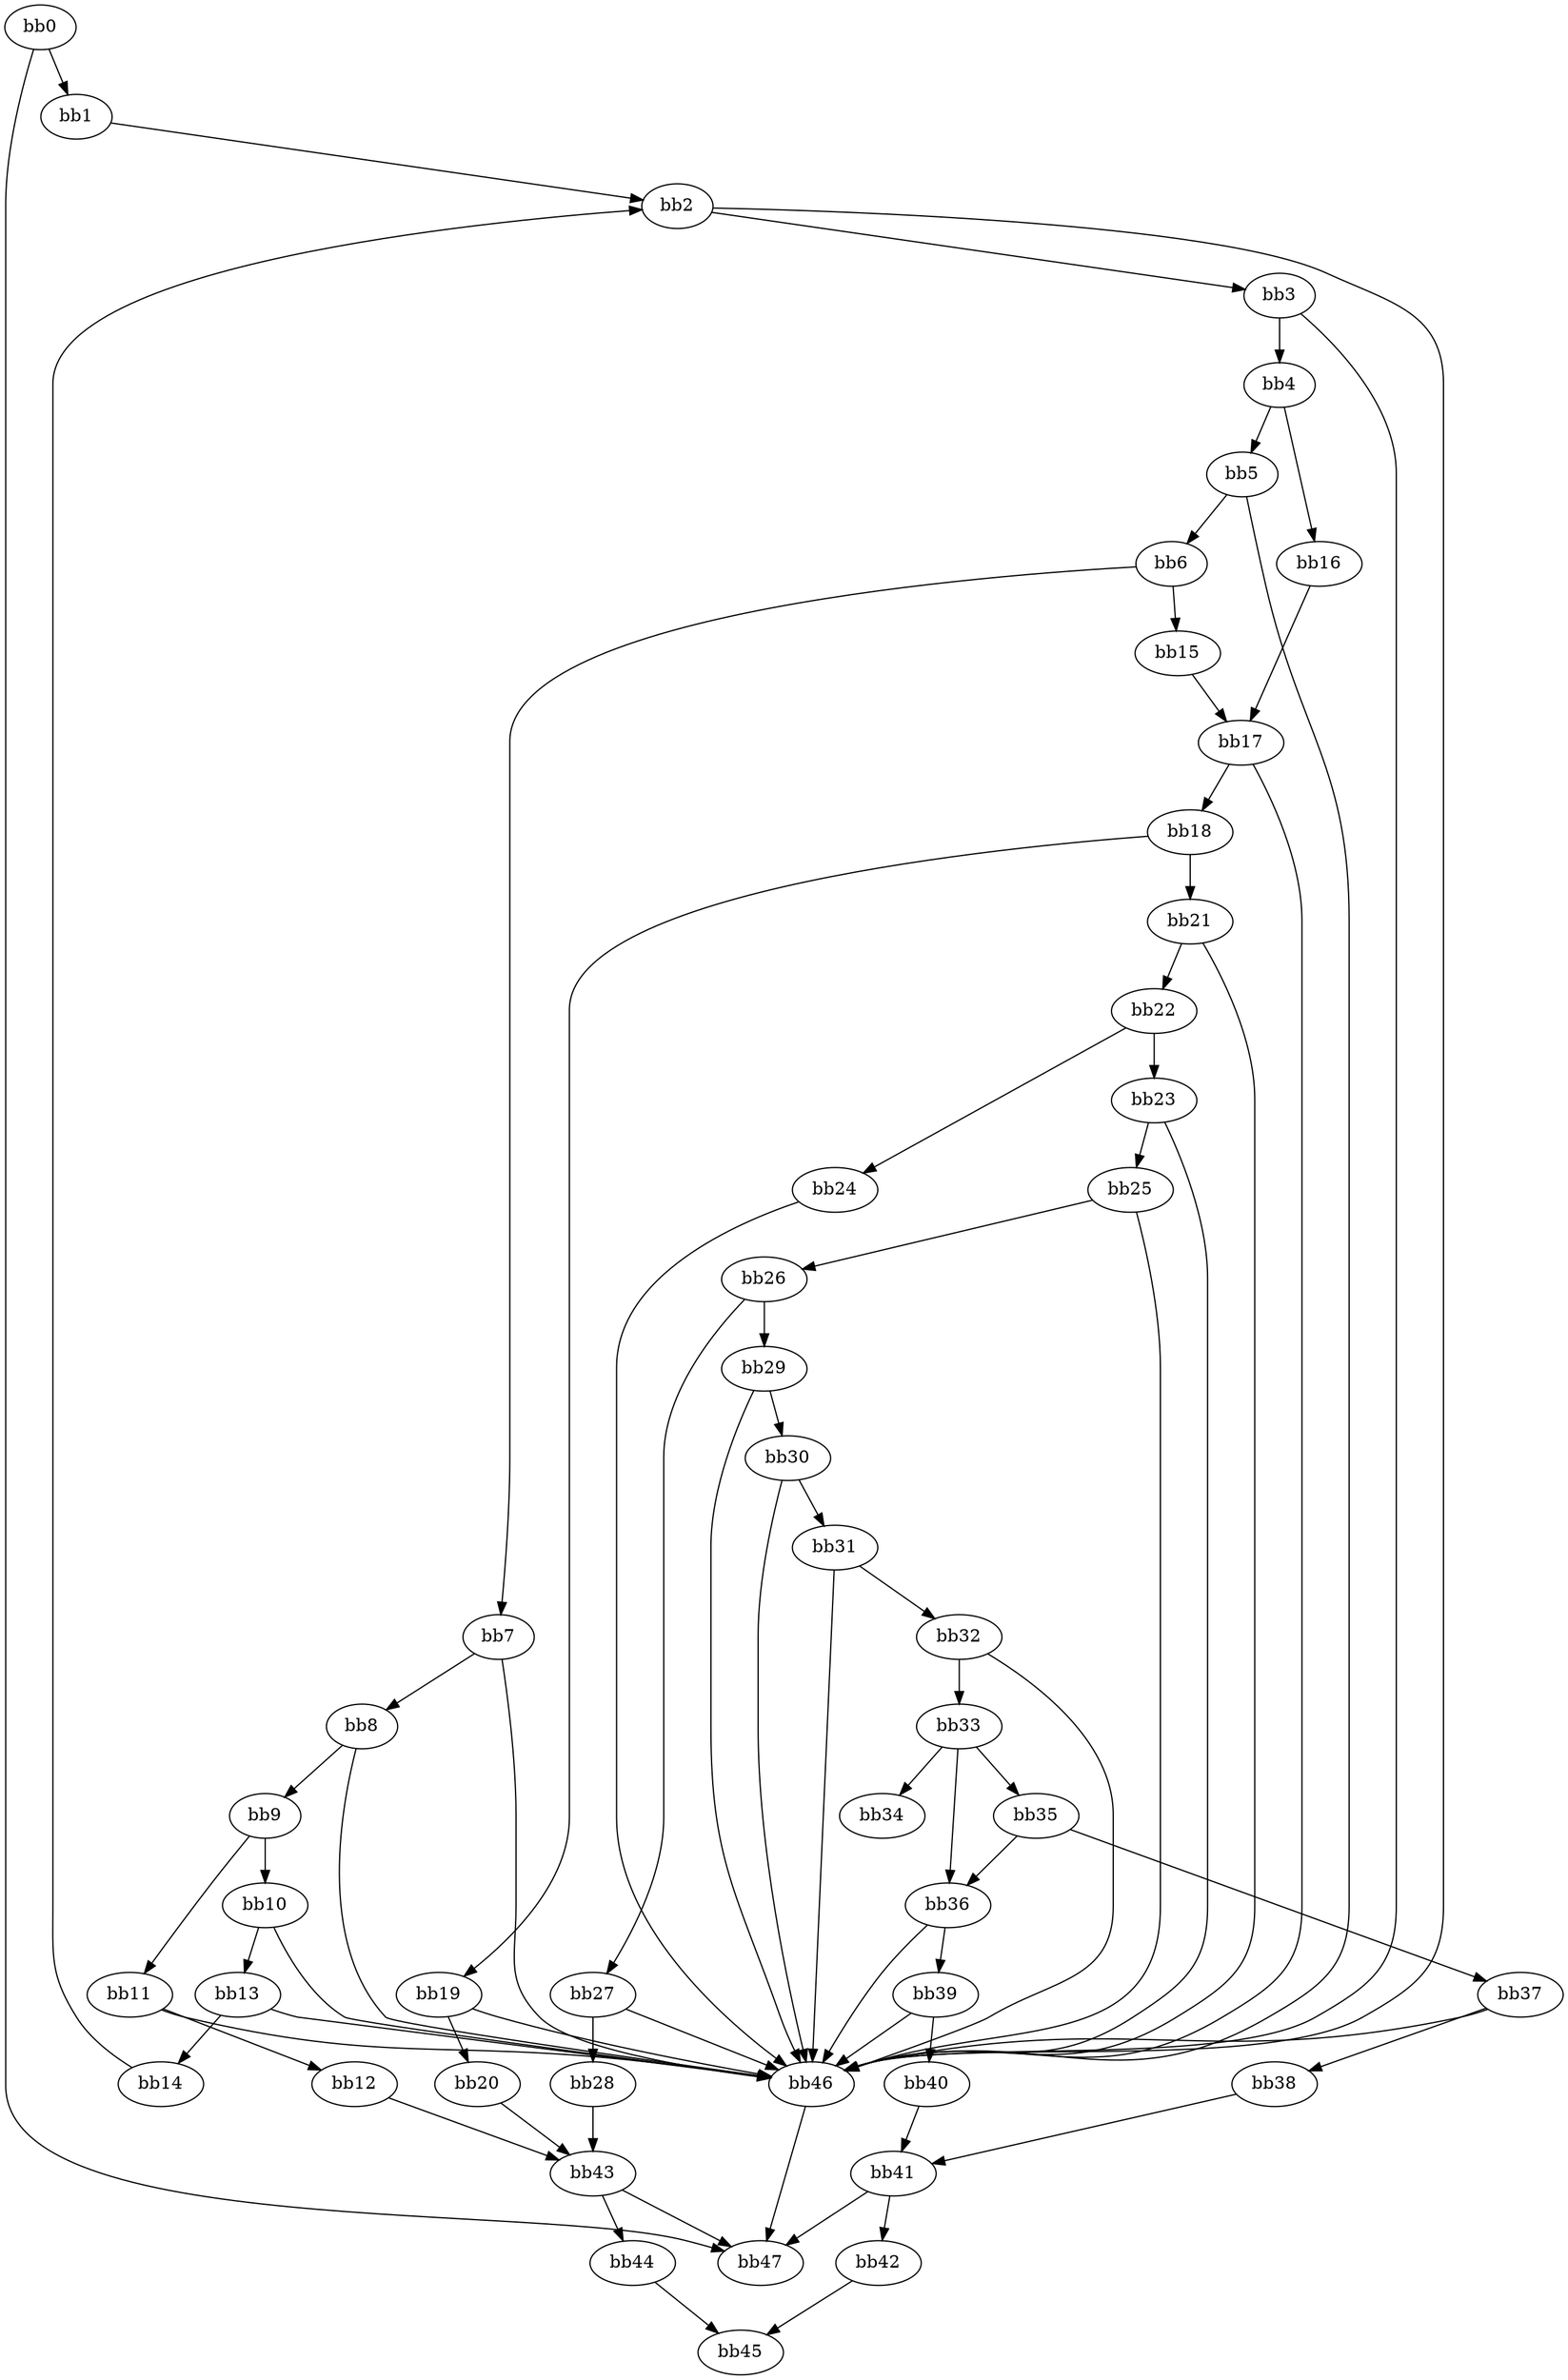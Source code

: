 digraph {
    0 [ label = "bb0\l" ]
    1 [ label = "bb1\l" ]
    2 [ label = "bb2\l" ]
    3 [ label = "bb3\l" ]
    4 [ label = "bb4\l" ]
    5 [ label = "bb5\l" ]
    6 [ label = "bb6\l" ]
    7 [ label = "bb7\l" ]
    8 [ label = "bb8\l" ]
    9 [ label = "bb9\l" ]
    10 [ label = "bb10\l" ]
    11 [ label = "bb11\l" ]
    12 [ label = "bb12\l" ]
    13 [ label = "bb13\l" ]
    14 [ label = "bb14\l" ]
    15 [ label = "bb15\l" ]
    16 [ label = "bb16\l" ]
    17 [ label = "bb17\l" ]
    18 [ label = "bb18\l" ]
    19 [ label = "bb19\l" ]
    20 [ label = "bb20\l" ]
    21 [ label = "bb21\l" ]
    22 [ label = "bb22\l" ]
    23 [ label = "bb23\l" ]
    24 [ label = "bb24\l" ]
    25 [ label = "bb25\l" ]
    26 [ label = "bb26\l" ]
    27 [ label = "bb27\l" ]
    28 [ label = "bb28\l" ]
    29 [ label = "bb29\l" ]
    30 [ label = "bb30\l" ]
    31 [ label = "bb31\l" ]
    32 [ label = "bb32\l" ]
    33 [ label = "bb33\l" ]
    34 [ label = "bb34\l" ]
    35 [ label = "bb35\l" ]
    36 [ label = "bb36\l" ]
    37 [ label = "bb37\l" ]
    38 [ label = "bb38\l" ]
    39 [ label = "bb39\l" ]
    40 [ label = "bb40\l" ]
    41 [ label = "bb41\l" ]
    42 [ label = "bb42\l" ]
    43 [ label = "bb43\l" ]
    44 [ label = "bb44\l" ]
    45 [ label = "bb45\l" ]
    46 [ label = "bb46\l" ]
    47 [ label = "bb47\l" ]
    0 -> 1 [ ]
    0 -> 47 [ ]
    1 -> 2 [ ]
    2 -> 3 [ ]
    2 -> 46 [ ]
    3 -> 4 [ ]
    3 -> 46 [ ]
    4 -> 5 [ ]
    4 -> 16 [ ]
    5 -> 6 [ ]
    5 -> 46 [ ]
    6 -> 7 [ ]
    6 -> 15 [ ]
    7 -> 8 [ ]
    7 -> 46 [ ]
    8 -> 9 [ ]
    8 -> 46 [ ]
    9 -> 10 [ ]
    9 -> 11 [ ]
    10 -> 13 [ ]
    10 -> 46 [ ]
    11 -> 12 [ ]
    11 -> 46 [ ]
    12 -> 43 [ ]
    13 -> 14 [ ]
    13 -> 46 [ ]
    14 -> 2 [ ]
    15 -> 17 [ ]
    16 -> 17 [ ]
    17 -> 18 [ ]
    17 -> 46 [ ]
    18 -> 19 [ ]
    18 -> 21 [ ]
    19 -> 20 [ ]
    19 -> 46 [ ]
    20 -> 43 [ ]
    21 -> 22 [ ]
    21 -> 46 [ ]
    22 -> 23 [ ]
    22 -> 24 [ ]
    23 -> 25 [ ]
    23 -> 46 [ ]
    24 -> 46 [ ]
    25 -> 26 [ ]
    25 -> 46 [ ]
    26 -> 27 [ ]
    26 -> 29 [ ]
    27 -> 28 [ ]
    27 -> 46 [ ]
    28 -> 43 [ ]
    29 -> 30 [ ]
    29 -> 46 [ ]
    30 -> 31 [ ]
    30 -> 46 [ ]
    31 -> 32 [ ]
    31 -> 46 [ ]
    32 -> 33 [ ]
    32 -> 46 [ ]
    33 -> 34 [ ]
    33 -> 35 [ ]
    33 -> 36 [ ]
    35 -> 36 [ ]
    35 -> 37 [ ]
    36 -> 39 [ ]
    36 -> 46 [ ]
    37 -> 38 [ ]
    37 -> 46 [ ]
    38 -> 41 [ ]
    39 -> 40 [ ]
    39 -> 46 [ ]
    40 -> 41 [ ]
    41 -> 42 [ ]
    41 -> 47 [ ]
    42 -> 45 [ ]
    43 -> 44 [ ]
    43 -> 47 [ ]
    44 -> 45 [ ]
    46 -> 47 [ ]
}

